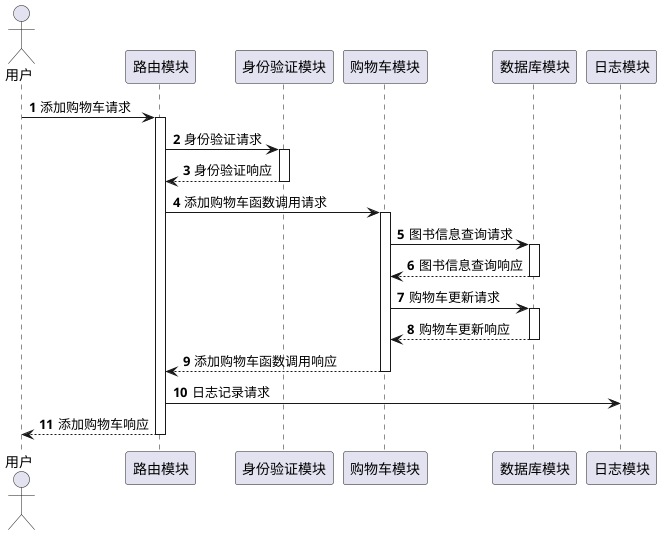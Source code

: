 @startuml
'https://plantuml.com/sequence-diagram

autonumber

actor 用户 as general
participant 路由模块 as router
participant 身份验证模块 as validate
participant 购物车模块 as cart
participant 数据库模块 as database
participant 日志模块 as log

general -> router++ : 添加购物车请求
router -> validate ++: 身份验证请求
validate --> router --: 身份验证响应
router -> cart ++: 添加购物车函数调用请求
cart -> database ++: 图书信息查询请求
database --> cart --: 图书信息查询响应
cart -> database ++: 购物车更新请求
database --> cart --: 购物车更新响应
cart --> router --: 添加购物车函数调用响应
router -> log: 日志记录请求
router --> general-- : 添加购物车响应



@enduml